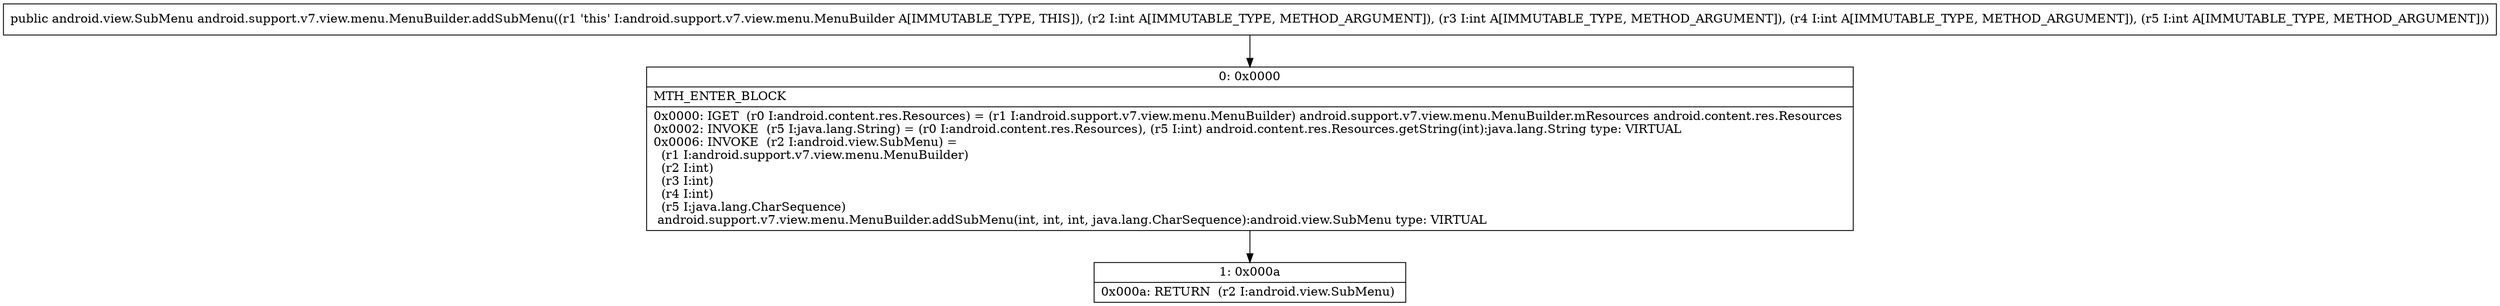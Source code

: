digraph "CFG forandroid.support.v7.view.menu.MenuBuilder.addSubMenu(IIII)Landroid\/view\/SubMenu;" {
Node_0 [shape=record,label="{0\:\ 0x0000|MTH_ENTER_BLOCK\l|0x0000: IGET  (r0 I:android.content.res.Resources) = (r1 I:android.support.v7.view.menu.MenuBuilder) android.support.v7.view.menu.MenuBuilder.mResources android.content.res.Resources \l0x0002: INVOKE  (r5 I:java.lang.String) = (r0 I:android.content.res.Resources), (r5 I:int) android.content.res.Resources.getString(int):java.lang.String type: VIRTUAL \l0x0006: INVOKE  (r2 I:android.view.SubMenu) = \l  (r1 I:android.support.v7.view.menu.MenuBuilder)\l  (r2 I:int)\l  (r3 I:int)\l  (r4 I:int)\l  (r5 I:java.lang.CharSequence)\l android.support.v7.view.menu.MenuBuilder.addSubMenu(int, int, int, java.lang.CharSequence):android.view.SubMenu type: VIRTUAL \l}"];
Node_1 [shape=record,label="{1\:\ 0x000a|0x000a: RETURN  (r2 I:android.view.SubMenu) \l}"];
MethodNode[shape=record,label="{public android.view.SubMenu android.support.v7.view.menu.MenuBuilder.addSubMenu((r1 'this' I:android.support.v7.view.menu.MenuBuilder A[IMMUTABLE_TYPE, THIS]), (r2 I:int A[IMMUTABLE_TYPE, METHOD_ARGUMENT]), (r3 I:int A[IMMUTABLE_TYPE, METHOD_ARGUMENT]), (r4 I:int A[IMMUTABLE_TYPE, METHOD_ARGUMENT]), (r5 I:int A[IMMUTABLE_TYPE, METHOD_ARGUMENT])) }"];
MethodNode -> Node_0;
Node_0 -> Node_1;
}

